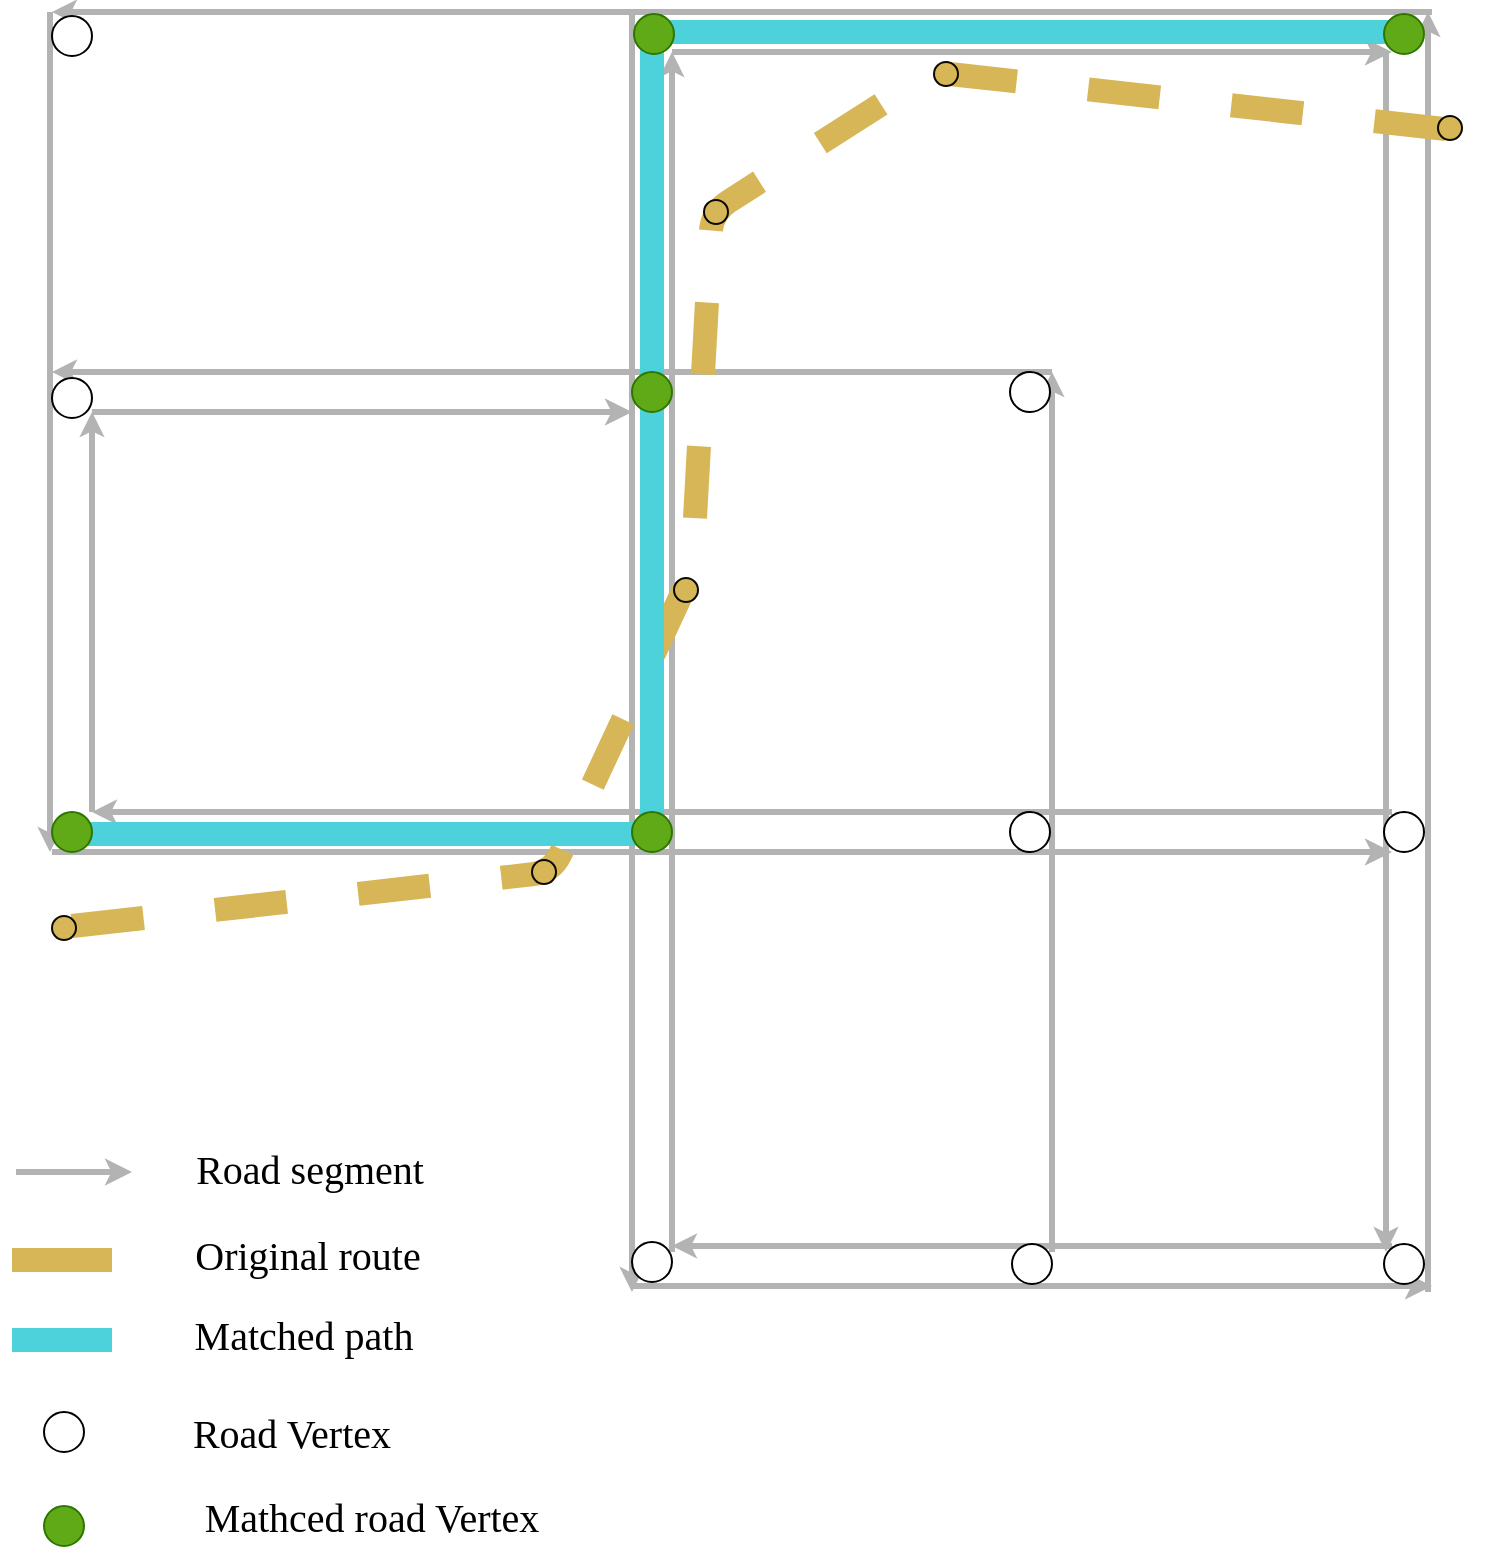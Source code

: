 <mxfile version="14.8.2" type="github">
  <diagram id="th2TBvmeSx87468O9NcA" name="第 1 页">
    <mxGraphModel dx="1351" dy="1912" grid="1" gridSize="10" guides="1" tooltips="1" connect="1" arrows="1" fold="1" page="1" pageScale="1" pageWidth="827" pageHeight="1169" math="0" shadow="0">
      <root>
        <mxCell id="0" />
        <mxCell id="1" parent="0" />
        <mxCell id="X2EXVFLk4f0aDlaed467-1" value="" style="endArrow=classic;html=1;strokeColor=#B3B3B3;strokeWidth=3;endSize=3;endFill=1;" parent="1" edge="1">
          <mxGeometry width="50" height="50" relative="1" as="geometry">
            <mxPoint x="560" y="120" as="sourcePoint" />
            <mxPoint x="60" y="120" as="targetPoint" />
          </mxGeometry>
        </mxCell>
        <mxCell id="X2EXVFLk4f0aDlaed467-3" value="" style="endArrow=classic;html=1;strokeColor=#B3B3B3;strokeWidth=3;endSize=4;endFill=1;" parent="1" edge="1">
          <mxGeometry width="50" height="50" relative="1" as="geometry">
            <mxPoint x="80" y="140" as="sourcePoint" />
            <mxPoint x="350" y="140" as="targetPoint" />
          </mxGeometry>
        </mxCell>
        <mxCell id="X2EXVFLk4f0aDlaed467-5" value="" style="endArrow=classic;html=1;strokeColor=#B3B3B3;strokeWidth=3;endSize=3;endFill=1;" parent="1" edge="1">
          <mxGeometry width="50" height="50" relative="1" as="geometry">
            <mxPoint x="730" y="340" as="sourcePoint" />
            <mxPoint x="80" y="340" as="targetPoint" />
          </mxGeometry>
        </mxCell>
        <mxCell id="X2EXVFLk4f0aDlaed467-7" value="" style="endArrow=classic;html=1;strokeColor=#B3B3B3;strokeWidth=3;endSize=4;endFill=1;" parent="1" edge="1">
          <mxGeometry width="50" height="50" relative="1" as="geometry">
            <mxPoint x="60" y="360" as="sourcePoint" />
            <mxPoint x="730" y="360" as="targetPoint" />
          </mxGeometry>
        </mxCell>
        <mxCell id="X2EXVFLk4f0aDlaed467-13" value="" style="endArrow=classic;html=1;strokeColor=#B3B3B3;strokeWidth=3;endSize=3;endFill=1;" parent="1" edge="1">
          <mxGeometry width="50" height="50" relative="1" as="geometry">
            <mxPoint x="350" y="-60" as="sourcePoint" />
            <mxPoint x="350" y="580" as="targetPoint" />
          </mxGeometry>
        </mxCell>
        <mxCell id="X2EXVFLk4f0aDlaed467-15" value="" style="endArrow=classic;html=1;strokeColor=#B3B3B3;strokeWidth=3;endSize=3;endFill=1;" parent="1" edge="1">
          <mxGeometry width="50" height="50" relative="1" as="geometry">
            <mxPoint x="370" y="560" as="sourcePoint" />
            <mxPoint x="370" y="-40" as="targetPoint" />
          </mxGeometry>
        </mxCell>
        <mxCell id="X2EXVFLk4f0aDlaed467-18" value="" style="endArrow=classic;html=1;strokeColor=#B3B3B3;strokeWidth=3;endSize=3;endFill=1;" parent="1" edge="1">
          <mxGeometry width="50" height="50" relative="1" as="geometry">
            <mxPoint x="59" y="-60" as="sourcePoint" />
            <mxPoint x="59" y="360" as="targetPoint" />
          </mxGeometry>
        </mxCell>
        <mxCell id="X2EXVFLk4f0aDlaed467-19" value="" style="endArrow=classic;html=1;strokeColor=#B3B3B3;strokeWidth=3;endSize=3;endFill=1;" parent="1" edge="1">
          <mxGeometry width="50" height="50" relative="1" as="geometry">
            <mxPoint x="80" y="340" as="sourcePoint" />
            <mxPoint x="80" y="140" as="targetPoint" />
          </mxGeometry>
        </mxCell>
        <mxCell id="X2EXVFLk4f0aDlaed467-22" value="" style="endArrow=classic;html=1;strokeColor=#B3B3B3;strokeWidth=3;endSize=3;endFill=1;" parent="1" edge="1">
          <mxGeometry width="50" height="50" relative="1" as="geometry">
            <mxPoint x="750" y="-60" as="sourcePoint" />
            <mxPoint x="60" y="-60" as="targetPoint" />
          </mxGeometry>
        </mxCell>
        <mxCell id="X2EXVFLk4f0aDlaed467-23" value="" style="endArrow=classic;html=1;strokeColor=#B3B3B3;strokeWidth=3;endSize=4;endFill=1;" parent="1" edge="1">
          <mxGeometry width="50" height="50" relative="1" as="geometry">
            <mxPoint x="370" y="-40" as="sourcePoint" />
            <mxPoint x="730" y="-40" as="targetPoint" />
          </mxGeometry>
        </mxCell>
        <mxCell id="X2EXVFLk4f0aDlaed467-25" value="" style="endArrow=classic;html=1;strokeColor=#B3B3B3;strokeWidth=3;endSize=3;endFill=1;" parent="1" edge="1">
          <mxGeometry width="50" height="50" relative="1" as="geometry">
            <mxPoint x="727" y="-40" as="sourcePoint" />
            <mxPoint x="727" y="560" as="targetPoint" />
          </mxGeometry>
        </mxCell>
        <mxCell id="X2EXVFLk4f0aDlaed467-26" value="" style="endArrow=classic;html=1;strokeColor=#B3B3B3;strokeWidth=3;endSize=3;endFill=1;" parent="1" edge="1">
          <mxGeometry width="50" height="50" relative="1" as="geometry">
            <mxPoint x="748" y="580" as="sourcePoint" />
            <mxPoint x="748" y="-60" as="targetPoint" />
          </mxGeometry>
        </mxCell>
        <mxCell id="X2EXVFLk4f0aDlaed467-28" value="" style="endArrow=classic;html=1;strokeColor=#B3B3B3;strokeWidth=3;endSize=4;endFill=1;" parent="1" edge="1">
          <mxGeometry width="50" height="50" relative="1" as="geometry">
            <mxPoint x="350" y="577" as="sourcePoint" />
            <mxPoint x="750" y="577" as="targetPoint" />
          </mxGeometry>
        </mxCell>
        <mxCell id="X2EXVFLk4f0aDlaed467-29" value="" style="endArrow=classic;html=1;strokeColor=#B3B3B3;strokeWidth=3;endSize=3;endFill=1;" parent="1" edge="1">
          <mxGeometry width="50" height="50" relative="1" as="geometry">
            <mxPoint x="730" y="557" as="sourcePoint" />
            <mxPoint x="370" y="557" as="targetPoint" />
          </mxGeometry>
        </mxCell>
        <mxCell id="X2EXVFLk4f0aDlaed467-8" value="" style="ellipse;whiteSpace=wrap;html=1;aspect=fixed;" parent="1" vertex="1">
          <mxGeometry x="350" y="555" width="20" height="20" as="geometry" />
        </mxCell>
        <mxCell id="X2EXVFLk4f0aDlaed467-32" value="" style="endArrow=classic;html=1;strokeColor=#B3B3B3;strokeWidth=3;endSize=3;endFill=1;" parent="1" edge="1">
          <mxGeometry width="50" height="50" relative="1" as="geometry">
            <mxPoint x="560" y="560" as="sourcePoint" />
            <mxPoint x="560" y="120" as="targetPoint" />
          </mxGeometry>
        </mxCell>
        <mxCell id="X2EXVFLk4f0aDlaed467-34" value="" style="ellipse;whiteSpace=wrap;html=1;aspect=fixed;" parent="1" vertex="1">
          <mxGeometry x="540" y="556" width="20" height="20" as="geometry" />
        </mxCell>
        <mxCell id="X2EXVFLk4f0aDlaed467-35" value="" style="ellipse;whiteSpace=wrap;html=1;aspect=fixed;" parent="1" vertex="1">
          <mxGeometry x="726" y="556" width="20" height="20" as="geometry" />
        </mxCell>
        <mxCell id="X2EXVFLk4f0aDlaed467-36" value="" style="ellipse;whiteSpace=wrap;html=1;aspect=fixed;" parent="1" vertex="1">
          <mxGeometry x="726" y="340" width="20" height="20" as="geometry" />
        </mxCell>
        <mxCell id="X2EXVFLk4f0aDlaed467-39" value="" style="ellipse;whiteSpace=wrap;html=1;aspect=fixed;" parent="1" vertex="1">
          <mxGeometry x="60" y="-58" width="20" height="20" as="geometry" />
        </mxCell>
        <mxCell id="X2EXVFLk4f0aDlaed467-40" value="" style="ellipse;whiteSpace=wrap;html=1;aspect=fixed;" parent="1" vertex="1">
          <mxGeometry x="60" y="123" width="20" height="20" as="geometry" />
        </mxCell>
        <mxCell id="X2EXVFLk4f0aDlaed467-42" value="" style="ellipse;whiteSpace=wrap;html=1;aspect=fixed;" parent="1" vertex="1">
          <mxGeometry x="539" y="340" width="20" height="20" as="geometry" />
        </mxCell>
        <mxCell id="X2EXVFLk4f0aDlaed467-44" value="" style="endArrow=none;html=1;strokeColor=#d6b656;strokeWidth=12;endSize=10;endFill=0;fillColor=#fff2cc;dashed=1;" parent="1" edge="1">
          <mxGeometry width="50" height="50" relative="1" as="geometry">
            <mxPoint x="70" y="397" as="sourcePoint" />
            <mxPoint x="770" as="targetPoint" />
            <Array as="points">
              <mxPoint x="310" y="370" />
              <mxPoint x="380" y="220" />
              <mxPoint x="390" y="40" />
              <mxPoint x="500" y="-30" />
            </Array>
          </mxGeometry>
        </mxCell>
        <mxCell id="X2EXVFLk4f0aDlaed467-47" value="" style="ellipse;whiteSpace=wrap;html=1;aspect=fixed;fillColor=#D6B656;strokeColor=#0A0904;" parent="1" vertex="1">
          <mxGeometry x="60" y="392" width="12" height="12" as="geometry" />
        </mxCell>
        <mxCell id="X2EXVFLk4f0aDlaed467-49" value="" style="ellipse;whiteSpace=wrap;html=1;aspect=fixed;fillColor=#D6B656;strokeColor=#0A0904;" parent="1" vertex="1">
          <mxGeometry x="300" y="364" width="12" height="12" as="geometry" />
        </mxCell>
        <mxCell id="X2EXVFLk4f0aDlaed467-51" value="" style="ellipse;whiteSpace=wrap;html=1;aspect=fixed;fillColor=#D6B656;strokeColor=#0A0904;" parent="1" vertex="1">
          <mxGeometry x="371" y="223" width="12" height="12" as="geometry" />
        </mxCell>
        <mxCell id="X2EXVFLk4f0aDlaed467-52" value="" style="ellipse;whiteSpace=wrap;html=1;aspect=fixed;fillColor=#D6B656;strokeColor=#0A0904;" parent="1" vertex="1">
          <mxGeometry x="386" y="34" width="12" height="12" as="geometry" />
        </mxCell>
        <mxCell id="X2EXVFLk4f0aDlaed467-53" value="" style="ellipse;whiteSpace=wrap;html=1;aspect=fixed;fillColor=#D6B656;strokeColor=#0A0904;" parent="1" vertex="1">
          <mxGeometry x="501" y="-35" width="12" height="12" as="geometry" />
        </mxCell>
        <mxCell id="X2EXVFLk4f0aDlaed467-54" value="" style="ellipse;whiteSpace=wrap;html=1;aspect=fixed;fillColor=#D6B656;strokeColor=#0A0904;" parent="1" vertex="1">
          <mxGeometry x="753" y="-8" width="12" height="12" as="geometry" />
        </mxCell>
        <mxCell id="X2EXVFLk4f0aDlaed467-55" value="" style="endArrow=none;html=1;strokeWidth=12;endSize=10;endFill=0;fillColor=#fff2cc;strokeColor=#4DD2DB;" parent="1" edge="1">
          <mxGeometry width="50" height="50" relative="1" as="geometry">
            <mxPoint x="70" y="351" as="sourcePoint" />
            <mxPoint x="740" y="-50" as="targetPoint" />
            <Array as="points">
              <mxPoint x="360" y="351" />
              <mxPoint x="360" y="130" />
              <mxPoint x="360" y="-50" />
            </Array>
          </mxGeometry>
        </mxCell>
        <mxCell id="X2EXVFLk4f0aDlaed467-38" value="" style="ellipse;whiteSpace=wrap;html=1;aspect=fixed;fillColor=#60a917;strokeColor=#2D7600;fontColor=#ffffff;" parent="1" vertex="1">
          <mxGeometry x="351" y="-59" width="20" height="20" as="geometry" />
        </mxCell>
        <mxCell id="X2EXVFLk4f0aDlaed467-37" value="" style="ellipse;whiteSpace=wrap;html=1;aspect=fixed;fillColor=#60a917;strokeColor=#2D7600;fontColor=#ffffff;" parent="1" vertex="1">
          <mxGeometry x="726" y="-59" width="20" height="20" as="geometry" />
        </mxCell>
        <mxCell id="X2EXVFLk4f0aDlaed467-4" value="" style="ellipse;whiteSpace=wrap;html=1;aspect=fixed;fillColor=#60a917;strokeColor=#2D7600;fontColor=#ffffff;" parent="1" vertex="1">
          <mxGeometry x="350" y="120" width="20" height="20" as="geometry" />
        </mxCell>
        <mxCell id="X2EXVFLk4f0aDlaed467-16" value="" style="ellipse;whiteSpace=wrap;html=1;aspect=fixed;fillColor=#60a917;strokeColor=#2D7600;fontColor=#ffffff;" parent="1" vertex="1">
          <mxGeometry x="350" y="340" width="20" height="20" as="geometry" />
        </mxCell>
        <mxCell id="X2EXVFLk4f0aDlaed467-41" value="" style="ellipse;whiteSpace=wrap;html=1;aspect=fixed;fillColor=#60a917;strokeColor=#2D7600;fontColor=#ffffff;" parent="1" vertex="1">
          <mxGeometry x="60" y="340" width="20" height="20" as="geometry" />
        </mxCell>
        <mxCell id="X2EXVFLk4f0aDlaed467-59" value="" style="ellipse;whiteSpace=wrap;html=1;aspect=fixed;" parent="1" vertex="1">
          <mxGeometry x="539" y="120" width="20" height="20" as="geometry" />
        </mxCell>
        <mxCell id="QhxPLBfNZ-X5RPIvw1bP-2" value="Road segment" style="text;html=1;strokeColor=none;fillColor=none;align=center;verticalAlign=middle;whiteSpace=wrap;rounded=0;fontFamily=Verdana;fontSize=20;" vertex="1" parent="1">
          <mxGeometry x="109" y="503" width="160" height="30" as="geometry" />
        </mxCell>
        <mxCell id="QhxPLBfNZ-X5RPIvw1bP-3" value="" style="endArrow=classic;html=1;strokeColor=#B3B3B3;strokeWidth=3;endSize=4;endFill=1;" edge="1" parent="1">
          <mxGeometry width="50" height="50" relative="1" as="geometry">
            <mxPoint x="42" y="520" as="sourcePoint" />
            <mxPoint x="100" y="520" as="targetPoint" />
          </mxGeometry>
        </mxCell>
        <mxCell id="QhxPLBfNZ-X5RPIvw1bP-4" value="" style="endArrow=none;html=1;strokeColor=#d6b656;strokeWidth=12;endSize=10;endFill=0;fillColor=#fff2cc;" edge="1" parent="1">
          <mxGeometry width="50" height="50" relative="1" as="geometry">
            <mxPoint x="40" y="564" as="sourcePoint" />
            <mxPoint x="90" y="564" as="targetPoint" />
            <Array as="points" />
          </mxGeometry>
        </mxCell>
        <mxCell id="QhxPLBfNZ-X5RPIvw1bP-5" value="Original route" style="text;html=1;strokeColor=none;fillColor=none;align=center;verticalAlign=middle;whiteSpace=wrap;rounded=0;fontFamily=Verdana;fontSize=20;" vertex="1" parent="1">
          <mxGeometry x="108" y="546" width="160" height="30" as="geometry" />
        </mxCell>
        <mxCell id="QhxPLBfNZ-X5RPIvw1bP-6" value="" style="endArrow=none;html=1;strokeWidth=12;endSize=10;endFill=0;fillColor=#fff2cc;strokeColor=#4DD2DB;" edge="1" parent="1">
          <mxGeometry width="50" height="50" relative="1" as="geometry">
            <mxPoint x="40" y="604" as="sourcePoint" />
            <mxPoint x="90" y="604" as="targetPoint" />
            <Array as="points" />
          </mxGeometry>
        </mxCell>
        <mxCell id="QhxPLBfNZ-X5RPIvw1bP-7" value="Matched path" style="text;html=1;strokeColor=none;fillColor=none;align=center;verticalAlign=middle;whiteSpace=wrap;rounded=0;fontFamily=Verdana;fontSize=20;" vertex="1" parent="1">
          <mxGeometry x="106" y="585.5" width="160" height="30" as="geometry" />
        </mxCell>
        <mxCell id="QhxPLBfNZ-X5RPIvw1bP-8" value="" style="ellipse;whiteSpace=wrap;html=1;aspect=fixed;" vertex="1" parent="1">
          <mxGeometry x="56" y="640" width="20" height="20" as="geometry" />
        </mxCell>
        <mxCell id="QhxPLBfNZ-X5RPIvw1bP-9" value="Road Vertex" style="text;html=1;strokeColor=none;fillColor=none;align=center;verticalAlign=middle;whiteSpace=wrap;rounded=0;fontFamily=Verdana;fontSize=20;" vertex="1" parent="1">
          <mxGeometry x="100" y="635" width="160" height="30" as="geometry" />
        </mxCell>
        <mxCell id="QhxPLBfNZ-X5RPIvw1bP-10" value="" style="ellipse;whiteSpace=wrap;html=1;aspect=fixed;fillColor=#60a917;strokeColor=#2D7600;fontColor=#ffffff;" vertex="1" parent="1">
          <mxGeometry x="56" y="687" width="20" height="20" as="geometry" />
        </mxCell>
        <mxCell id="QhxPLBfNZ-X5RPIvw1bP-11" value="Mathced road Vertex" style="text;html=1;strokeColor=none;fillColor=none;align=center;verticalAlign=middle;whiteSpace=wrap;rounded=0;fontFamily=Verdana;fontSize=20;" vertex="1" parent="1">
          <mxGeometry x="100" y="677" width="240" height="30" as="geometry" />
        </mxCell>
      </root>
    </mxGraphModel>
  </diagram>
</mxfile>
